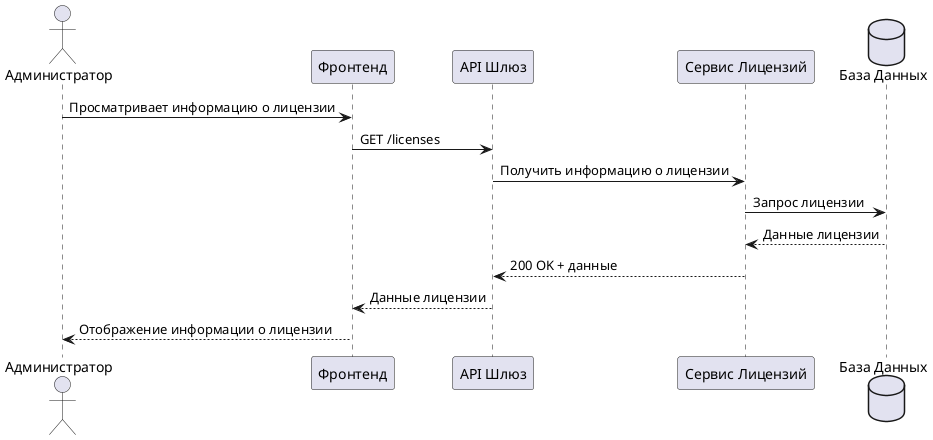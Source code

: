 @startuml ManageLicenses  
actor Администратор
participant "Фронтенд" as FE
participant "API Шлюз" as API
participant "Сервис Лицензий" as LicenseService
database "База Данных" as DB

Администратор -> FE: Просматривает информацию о лицензии
FE -> API: GET /licenses
API -> LicenseService: Получить информацию о лицензии
LicenseService -> DB: Запрос лицензии
DB --> LicenseService: Данные лицензии
LicenseService --> API: 200 OK + данные
API --> FE: Данные лицензии
FE --> Администратор: Отображение информации о лицензии
@enduml